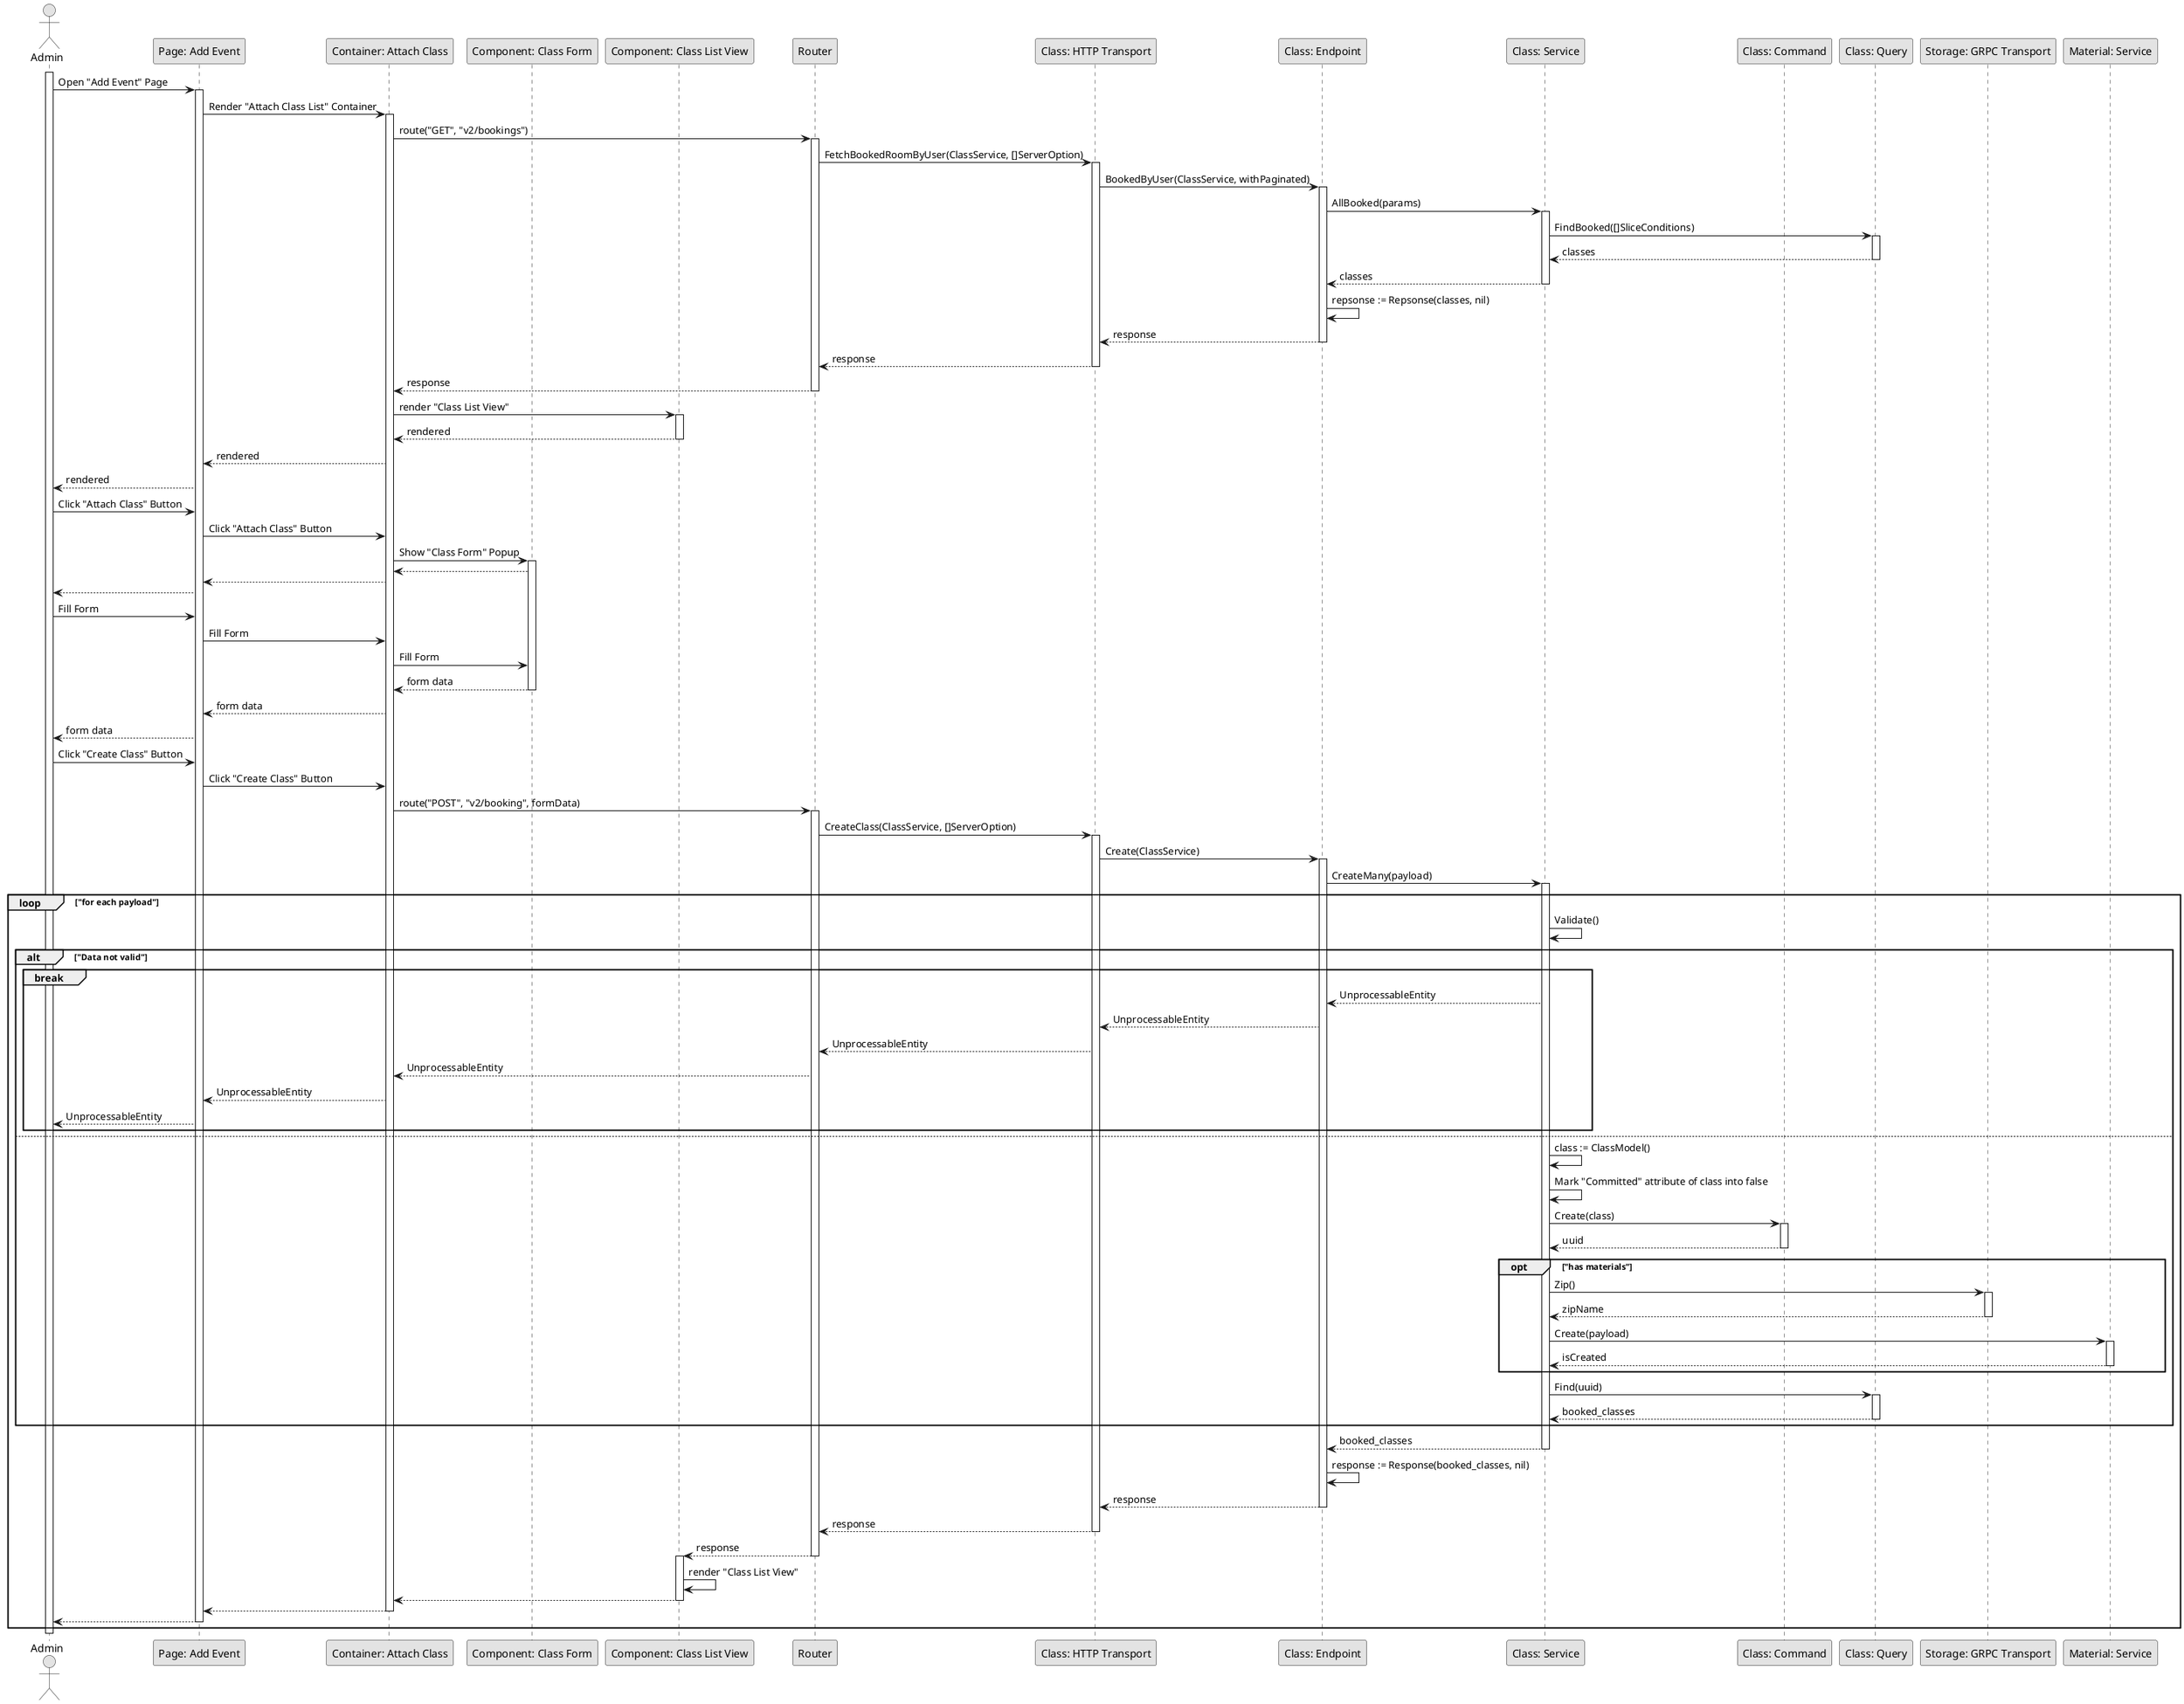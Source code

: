 @startuml BookingClass

skinparam Monochrome true
skinparam Shadowing false

actor Admin
participant "Page: Add Event" as AddEventPage
participant "Container: Attach Class" as AttachClassListContainer
participant "Component: Class Form" as ClassForm
participant "Component: Class List View" as ClassListView
participant "Router" as Router
participant "Class: HTTP Transport" as ClassHTTPTransport
participant "Class: Endpoint" as ClassEndpoint
participant "Class: Service" as ClassService
participant "Class: Command" as ClassCommand
participant "Class: Query" as ClassQuery
participant "Storage: GRPC Transport" as StorageGRPCTransport
participant "Material: Service" as MaterialService

activate Admin

Admin->AddEventPage: Open "Add Event" Page
activate AddEventPage
AddEventPage->AttachClassListContainer: Render "Attach Class List" Container
activate AttachClassListContainer
AttachClassListContainer->Router: route("GET", "v2/bookings")
activate Router
Router->ClassHTTPTransport: FetchBookedRoomByUser(ClassService, []ServerOption)
activate ClassHTTPTransport
ClassHTTPTransport->ClassEndpoint: BookedByUser(ClassService, withPaginated)
activate ClassEndpoint
ClassEndpoint->ClassService: AllBooked(params)

activate ClassService
ClassService->ClassQuery: FindBooked([]SliceConditions)
activate ClassQuery
ClassQuery-->ClassService: classes
deactivate ClassQuery
ClassService-->ClassEndpoint: classes
deactivate ClassService
ClassEndpoint->ClassEndpoint: repsonse := Repsonse(classes, nil)
ClassEndpoint-->ClassHTTPTransport: response
deactivate ClassEndpoint
ClassHTTPTransport-->Router: response
deactivate ClassHTTPTransport
Router-->AttachClassListContainer: response
deactivate Router
AttachClassListContainer->ClassListView: render "Class List View"
activate ClassListView
ClassListView-->AttachClassListContainer: rendered
deactivate ClassListView
AttachClassListContainer-->AddEventPage: rendered
AddEventPage-->Admin: rendered

Admin->AddEventPage: Click "Attach Class" Button
AddEventPage->AttachClassListContainer: Click "Attach Class" Button
AttachClassListContainer->ClassForm: Show "Class Form" Popup
activate ClassForm
ClassForm-->AttachClassListContainer
AttachClassListContainer-->AddEventPage
AddEventPage-->Admin

Admin->AddEventPage: Fill Form
AddEventPage->AttachClassListContainer: Fill Form
AttachClassListContainer->ClassForm: Fill Form
ClassForm-->AttachClassListContainer: form data
deactivate ClassForm
AttachClassListContainer-->AddEventPage: form data
AddEventPage-->Admin: form data

Admin->AddEventPage: Click "Create Class" Button
AddEventPage->AttachClassListContainer: Click "Create Class" Button
AttachClassListContainer->Router: route("POST", "v2/booking", formData)
activate Router
Router->ClassHTTPTransport: CreateClass(ClassService, []ServerOption)
activate ClassHTTPTransport
ClassHTTPTransport->ClassEndpoint: Create(ClassService)
activate ClassEndpoint
ClassEndpoint->ClassService: CreateMany(payload)

loop "for each payload"
    activate ClassService
    ClassService->ClassService: Validate()

    alt "Data not valid"
        break
            ClassService-->ClassEndpoint: UnprocessableEntity
            ClassEndpoint-->ClassHTTPTransport: UnprocessableEntity
            ClassHTTPTransport-->Router: UnprocessableEntity
            Router-->AttachClassListContainer: UnprocessableEntity
            AttachClassListContainer-->AddEventPage: UnprocessableEntity
            AddEventPage-->Admin: UnprocessableEntity
        end
    else
        ClassService->ClassService: class := ClassModel()
        ClassService->ClassService: Mark "Committed" attribute of class into false
        ClassService->ClassCommand: Create(class)
        activate ClassCommand
        ClassCommand-->ClassService: uuid
        deactivate ClassCommand

        opt "has materials"
            ClassService->StorageGRPCTransport: Zip()
            activate StorageGRPCTransport
            StorageGRPCTransport-->ClassService: zipName
            deactivate StorageGRPCTransport

            ClassService->MaterialService: Create(payload)
            activate MaterialService
            MaterialService-->ClassService: isCreated
            deactivate MaterialService
        end

        ClassService->ClassQuery: Find(uuid)
        activate ClassQuery
        ClassQuery-->ClassService: booked_classes
        deactivate ClassQuery
    end

    ClassService-->ClassEndpoint: booked_classes
    deactivate ClassService
    ClassEndpoint->ClassEndpoint: response := Response(booked_classes, nil)
    ClassEndpoint-->ClassHTTPTransport: response
    deactivate ClassEndpoint
    ClassHTTPTransport-->Router: response
    deactivate ClassHTTPTransport
    Router-->ClassListView: response
    deactivate Router
    activate ClassListView
    ClassListView->ClassListView: render "Class List View"
    ClassListView-->AttachClassListContainer
    deactivate ClassListView
    AttachClassListContainer-->AddEventPage
    deactivate AttachClassListContainer
    AddEventPage-->Admin
    deactivate AddEventPage
end

deactivate Admin

@enduml